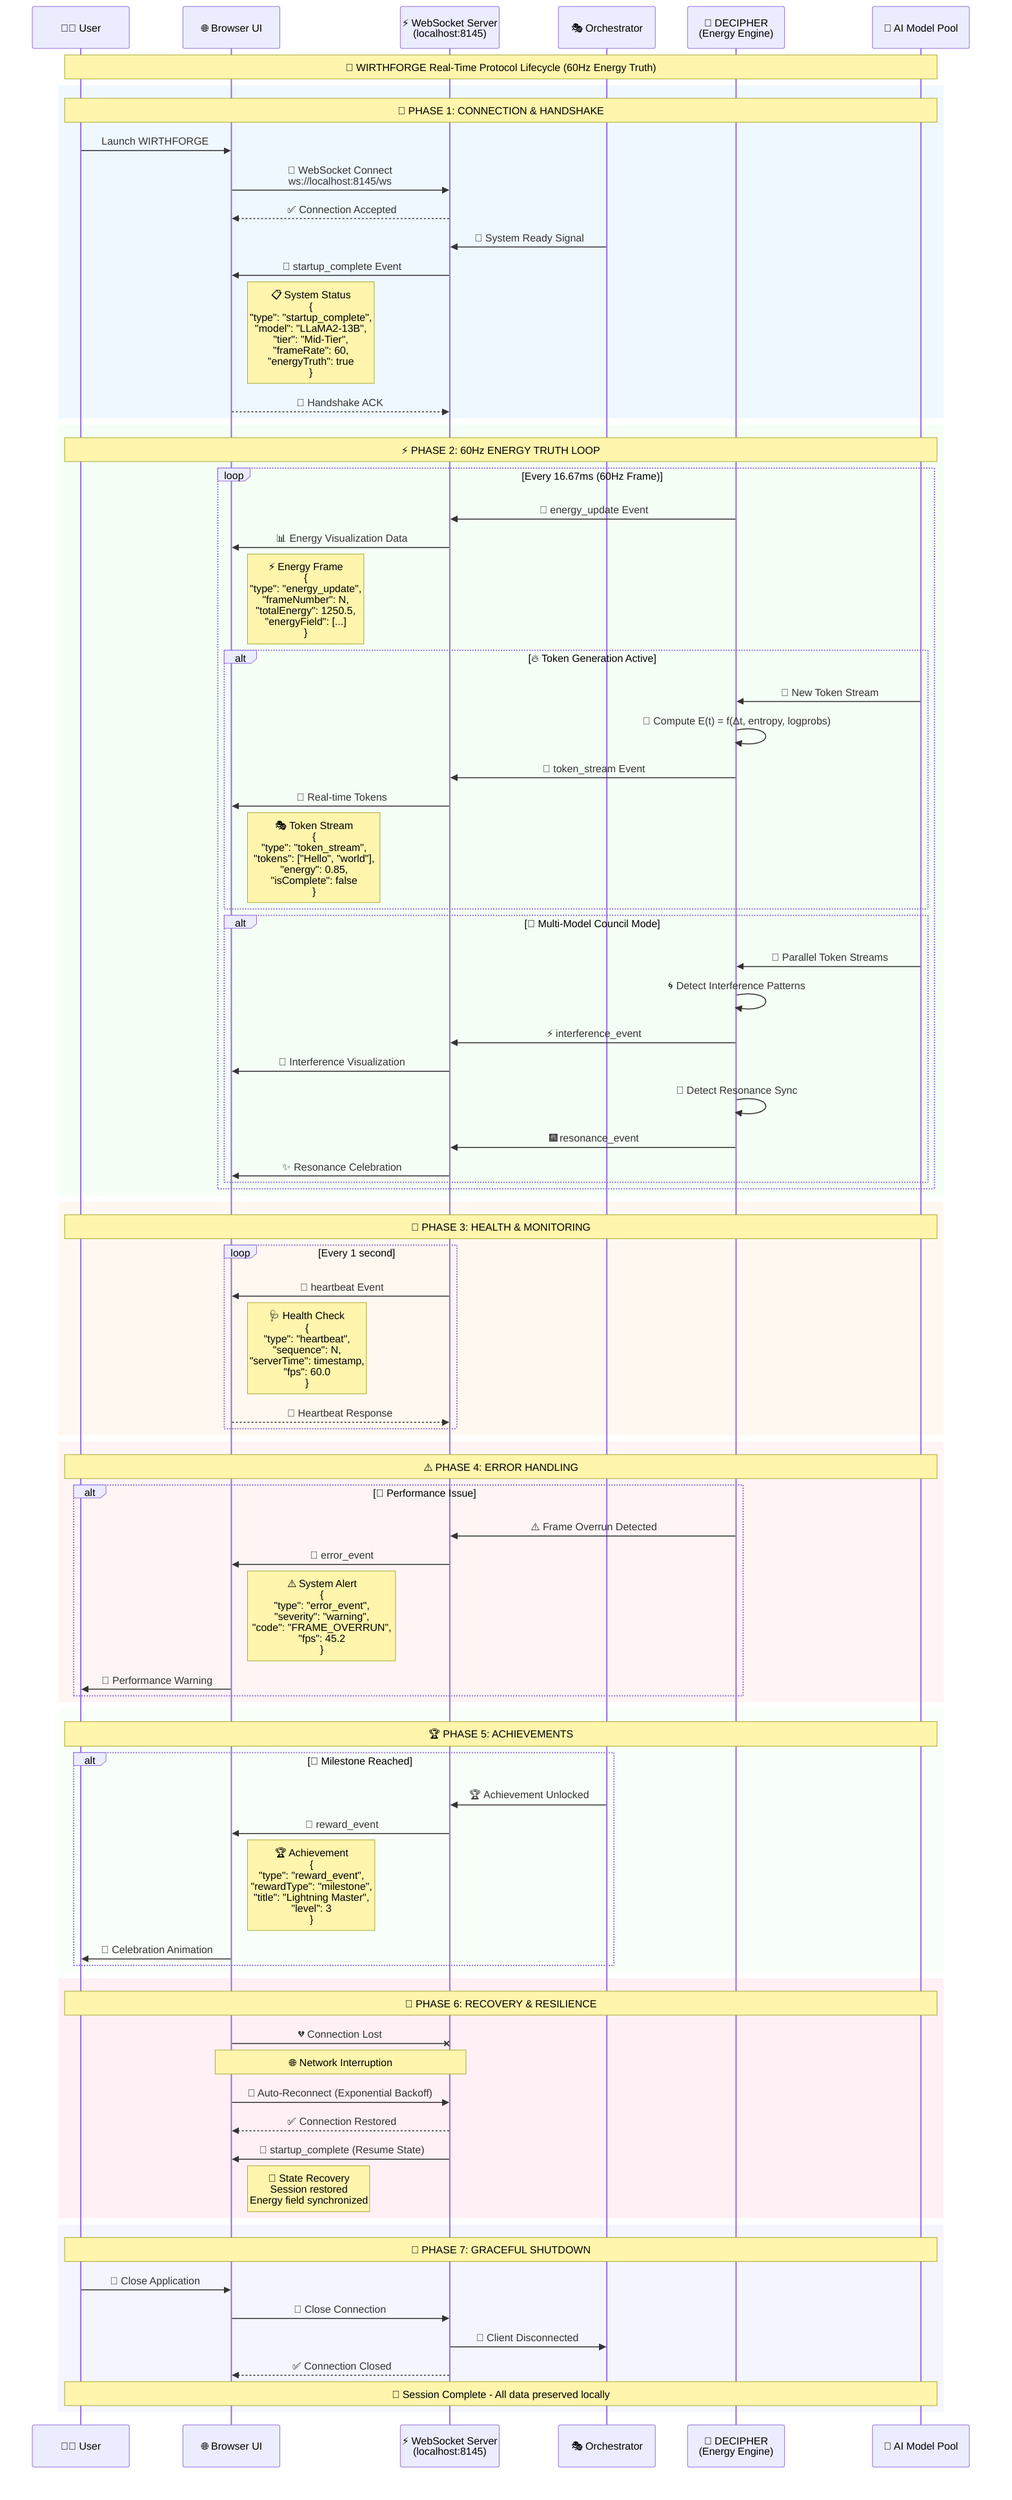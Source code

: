 sequenceDiagram
    participant U as 🧑‍💻 User
    participant B as 🌐 Browser UI
    participant WS as ⚡ WebSocket Server<br/>(localhost:8145)
    participant O as 🎭 Orchestrator
    participant D as 🔮 DECIPHER<br/>(Energy Engine)
    participant M as 🤖 AI Model Pool

    Note over U,M: 🚀 WIRTHFORGE Real-Time Protocol Lifecycle (60Hz Energy Truth)
    
    rect rgb(240, 248, 255)
        Note over U,M: 🔌 PHASE 1: CONNECTION & HANDSHAKE
        U->>B: Launch WIRTHFORGE
        B->>WS: 🔗 WebSocket Connect<br/>ws://localhost:8145/ws
        WS-->>B: ✅ Connection Accepted
        
        O->>WS: 🎯 System Ready Signal
        WS->>B: 📡 startup_complete Event
        Note right of B: 📋 System Status<br/>{<br/>  "type": "startup_complete",<br/>  "model": "LLaMA2-13B",<br/>  "tier": "Mid-Tier",<br/>  "frameRate": 60,<br/>  "energyTruth": true<br/>}
        
        B-->>WS: 🤝 Handshake ACK
    end
    
    rect rgb(245, 255, 245)
        Note over U,M: ⚡ PHASE 2: 60Hz ENERGY TRUTH LOOP
        loop Every 16.67ms (60Hz Frame)
            D->>WS: 🌊 energy_update Event
            WS->>B: 📊 Energy Visualization Data
            Note right of B: ⚡ Energy Frame<br/>{<br/>  "type": "energy_update",<br/>  "frameNumber": N,<br/>  "totalEnergy": 1250.5,<br/>  "energyField": [...]<br/>}
            
            alt 🔥 Token Generation Active
                M->>D: 🎯 New Token Stream
                D->>D: 🧮 Compute E(t) = f(Δt, entropy, logprobs)
                D->>WS: 🌟 token_stream Event
                WS->>B: 💫 Real-time Tokens
                Note right of B: 🎭 Token Stream<br/>{<br/>  "type": "token_stream",<br/>  "tokens": ["Hello", "world"],<br/>  "energy": 0.85,<br/>  "isComplete": false<br/>}
            end
            
            alt 🎪 Multi-Model Council Mode
                M->>D: 🔀 Parallel Token Streams
                D->>D: 🌀 Detect Interference Patterns
                D->>WS: ⚡ interference_event
                WS->>B: 🌊 Interference Visualization
                D->>D: 🎵 Detect Resonance Sync
                D->>WS: 🎆 resonance_event
                WS->>B: ✨ Resonance Celebration
            end
        end
    end
    
    rect rgb(255, 248, 240)
        Note over U,M: 💓 PHASE 3: HEALTH & MONITORING
        loop Every 1 second
            WS->>B: 💓 heartbeat Event
            Note right of B: 🩺 Health Check<br/>{<br/>  "type": "heartbeat",<br/>  "sequence": N,<br/>  "serverTime": timestamp,<br/>  "fps": 60.0<br/>}
            B-->>WS: 💓 Heartbeat Response
        end
    end
    
    rect rgb(255, 245, 245)
        Note over U,M: ⚠️ PHASE 4: ERROR HANDLING
        alt 🚨 Performance Issue
            D->>WS: ⚠️ Frame Overrun Detected
            WS->>B: 🚨 error_event
            Note right of B: ⚠️ System Alert<br/>{<br/>  "type": "error_event",<br/>  "severity": "warning",<br/>  "code": "FRAME_OVERRUN",<br/>  "fps": 45.2<br/>}
            B->>U: 🔧 Performance Warning
        end
    end
    
    rect rgb(248, 255, 248)
        Note over U,M: 🏆 PHASE 5: ACHIEVEMENTS
        alt 🎉 Milestone Reached
            O->>WS: 🏆 Achievement Unlocked
            WS->>B: 🎊 reward_event
            Note right of B: 🏆 Achievement<br/>{<br/>  "type": "reward_event",<br/>  "rewardType": "milestone",<br/>  "title": "Lightning Master",<br/>  "level": 3<br/>}
            B->>U: 🎉 Celebration Animation
        end
    end
    
    rect rgb(255, 240, 245)
        Note over U,M: 🔄 PHASE 6: RECOVERY & RESILIENCE
        B-xWS: 💔 Connection Lost
        Note over B,WS: 🌐 Network Interruption
        
        B->>WS: 🔄 Auto-Reconnect (Exponential Backoff)
        WS-->>B: ✅ Connection Restored
        WS->>B: 🔄 startup_complete (Resume State)
        Note right of B: 🔄 State Recovery<br/>Session restored<br/>Energy field synchronized
    end
    
    rect rgb(245, 245, 255)
        Note over U,M: 👋 PHASE 7: GRACEFUL SHUTDOWN
        U->>B: 🛑 Close Application
        B->>WS: 👋 Close Connection
        WS->>O: 📴 Client Disconnected
        WS-->>B: ✅ Connection Closed
        Note over U,M: 🏁 Session Complete - All data preserved locally
    end